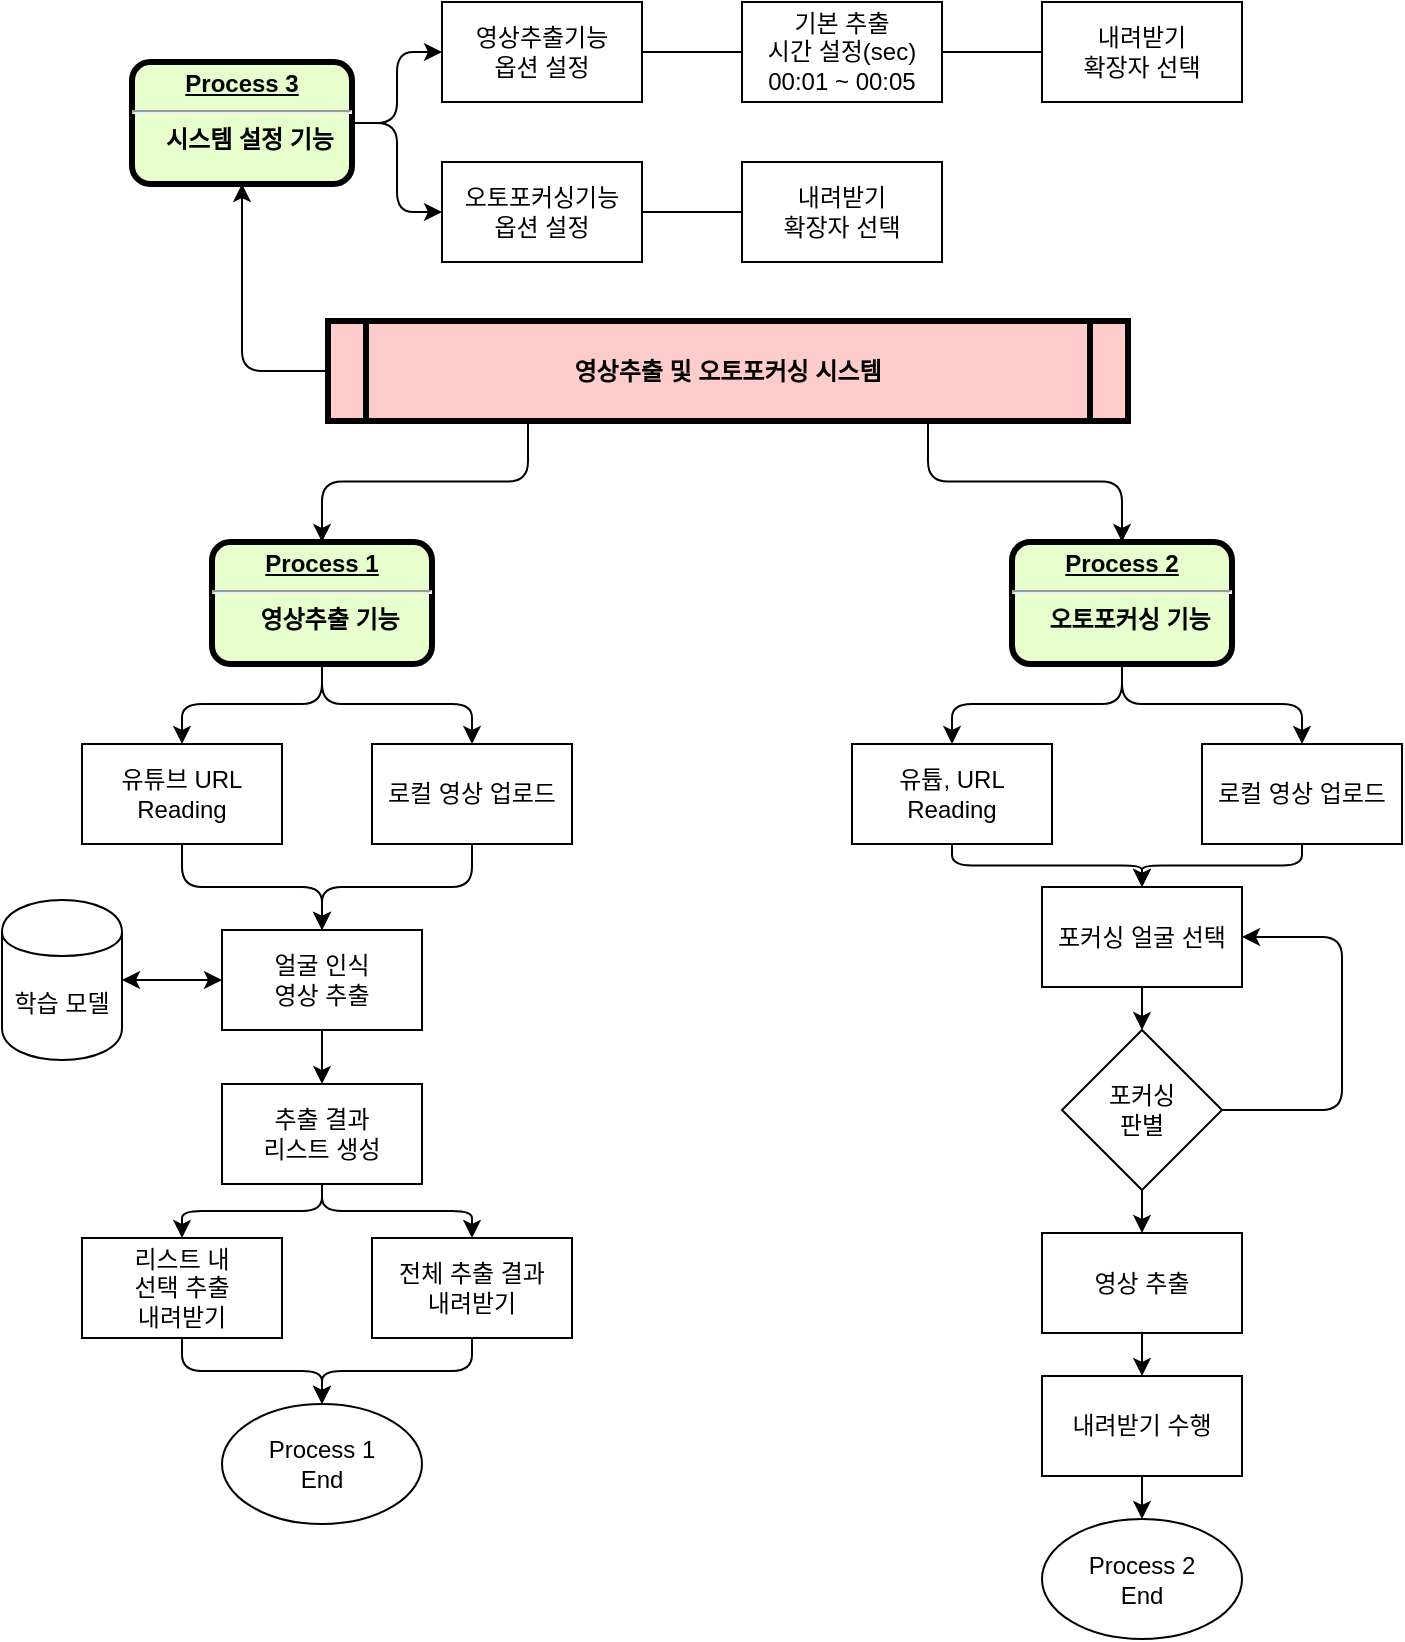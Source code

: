 <mxfile version="11.1.1" type="device"><diagram name="Page-1" id="c7558073-3199-34d8-9f00-42111426c3f3"><mxGraphModel dx="1422" dy="715" grid="1" gridSize="10" guides="1" tooltips="1" connect="1" arrows="1" fold="1" page="1" pageScale="1" pageWidth="826" pageHeight="1169" background="#ffffff" math="0" shadow="0"><root><mxCell id="0"/><mxCell id="1" parent="0"/><mxCell id="5" value="영상추출 및 오토포커싱 시스템" style="shape=process;whiteSpace=wrap;align=center;verticalAlign=middle;size=0.048;fontStyle=1;strokeWidth=3;fillColor=#FFCCCC" parent="1" vertex="1"><mxGeometry x="213.0" y="169.5" width="400" height="50" as="geometry"/></mxCell><mxCell id="9" value="&lt;p style=&quot;margin: 0px ; margin-top: 4px ; text-align: center ; text-decoration: underline&quot;&gt;&lt;strong&gt;&lt;strong&gt;Process&lt;/strong&gt;&amp;nbsp;3&lt;br&gt;&lt;/strong&gt;&lt;/p&gt;&lt;hr&gt;&lt;p style=&quot;margin: 0px ; margin-left: 8px&quot;&gt;시스템 설정 기능&lt;/p&gt;" style="verticalAlign=middle;align=center;overflow=fill;fontSize=12;fontFamily=Helvetica;html=1;rounded=1;fontStyle=1;strokeWidth=3;fillColor=#E6FFCC" parent="1" vertex="1"><mxGeometry x="115" y="40" width="110" height="61" as="geometry"/></mxCell><mxCell id="10" value="&lt;p style=&quot;margin: 0px ; margin-top: 4px ; text-align: center ; text-decoration: underline&quot;&gt;&lt;strong&gt;&lt;strong&gt;Process&lt;/strong&gt;&amp;nbsp;1&lt;br&gt;&lt;/strong&gt;&lt;/p&gt;&lt;hr&gt;&lt;p style=&quot;margin: 0px ; margin-left: 8px&quot;&gt;영상추출 기능&lt;/p&gt;" style="verticalAlign=middle;align=center;overflow=fill;fontSize=12;fontFamily=Helvetica;html=1;rounded=1;fontStyle=1;strokeWidth=3;fillColor=#E6FFCC" parent="1" vertex="1"><mxGeometry x="155" y="280" width="110" height="61" as="geometry"/></mxCell><mxCell id="11" value="&lt;p style=&quot;margin: 0px ; margin-top: 4px ; text-align: center ; text-decoration: underline&quot;&gt;&lt;strong&gt;&lt;strong&gt;Process&lt;/strong&gt;&amp;nbsp;2&lt;br&gt;&lt;/strong&gt;&lt;/p&gt;&lt;hr&gt;&lt;p style=&quot;margin: 0px ; margin-left: 8px&quot;&gt;오토포커싱 기능&lt;/p&gt;" style="verticalAlign=middle;align=center;overflow=fill;fontSize=12;fontFamily=Helvetica;html=1;rounded=1;fontStyle=1;strokeWidth=3;fillColor=#E6FFCC" parent="1" vertex="1"><mxGeometry x="555" y="280" width="110" height="61" as="geometry"/></mxCell><mxCell id="70bpk8IDQeNqIHIq7mE0-98" value="로컬 영상 업로드" style="rounded=0;whiteSpace=wrap;html=1;" vertex="1" parent="1"><mxGeometry x="235" y="381" width="100" height="50" as="geometry"/></mxCell><mxCell id="70bpk8IDQeNqIHIq7mE0-99" value="유튜브 URL&lt;br&gt;Reading" style="rounded=0;whiteSpace=wrap;html=1;" vertex="1" parent="1"><mxGeometry x="90" y="381" width="100" height="50" as="geometry"/></mxCell><mxCell id="70bpk8IDQeNqIHIq7mE0-100" value="" style="endArrow=classic;html=1;exitX=0.5;exitY=1;exitDx=0;exitDy=0;entryX=0.5;entryY=0;entryDx=0;entryDy=0;edgeStyle=orthogonalEdgeStyle;" edge="1" parent="1" source="10" target="70bpk8IDQeNqIHIq7mE0-99"><mxGeometry width="50" height="50" relative="1" as="geometry"><mxPoint x="130" y="501" as="sourcePoint"/><mxPoint x="180" y="451" as="targetPoint"/></mxGeometry></mxCell><mxCell id="70bpk8IDQeNqIHIq7mE0-101" value="" style="endArrow=classic;html=1;exitX=0.5;exitY=1;exitDx=0;exitDy=0;entryX=0.5;entryY=0;entryDx=0;entryDy=0;edgeStyle=orthogonalEdgeStyle;" edge="1" parent="1" source="10" target="70bpk8IDQeNqIHIq7mE0-98"><mxGeometry width="50" height="50" relative="1" as="geometry"><mxPoint x="335" y="351" as="sourcePoint"/><mxPoint x="190" y="391" as="targetPoint"/></mxGeometry></mxCell><mxCell id="70bpk8IDQeNqIHIq7mE0-102" value="얼굴 인식&lt;br&gt;영상 추출" style="rounded=0;whiteSpace=wrap;html=1;" vertex="1" parent="1"><mxGeometry x="160" y="474" width="100" height="50" as="geometry"/></mxCell><mxCell id="70bpk8IDQeNqIHIq7mE0-103" value="학습 모델" style="shape=cylinder;whiteSpace=wrap;html=1;boundedLbl=1;backgroundOutline=1;" vertex="1" parent="1"><mxGeometry x="50" y="459" width="60" height="80" as="geometry"/></mxCell><mxCell id="70bpk8IDQeNqIHIq7mE0-106" value="" style="endArrow=classic;html=1;exitX=0.5;exitY=1;exitDx=0;exitDy=0;entryX=0.5;entryY=0;entryDx=0;entryDy=0;edgeStyle=orthogonalEdgeStyle;" edge="1" parent="1" source="70bpk8IDQeNqIHIq7mE0-99" target="70bpk8IDQeNqIHIq7mE0-102"><mxGeometry width="50" height="50" relative="1" as="geometry"><mxPoint y="591" as="sourcePoint"/><mxPoint x="50" y="541" as="targetPoint"/></mxGeometry></mxCell><mxCell id="70bpk8IDQeNqIHIq7mE0-107" value="" style="endArrow=classic;html=1;exitX=0.5;exitY=1;exitDx=0;exitDy=0;entryX=0.5;entryY=0;entryDx=0;entryDy=0;edgeStyle=orthogonalEdgeStyle;" edge="1" parent="1" source="70bpk8IDQeNqIHIq7mE0-98" target="70bpk8IDQeNqIHIq7mE0-102"><mxGeometry width="50" height="50" relative="1" as="geometry"><mxPoint x="150" y="441" as="sourcePoint"/><mxPoint x="220" y="484" as="targetPoint"/></mxGeometry></mxCell><mxCell id="70bpk8IDQeNqIHIq7mE0-108" value="" style="endArrow=classic;html=1;exitX=1;exitY=0.5;exitDx=0;exitDy=0;entryX=0;entryY=0.5;entryDx=0;entryDy=0;startArrow=classic;startFill=1;" edge="1" parent="1" source="70bpk8IDQeNqIHIq7mE0-103" target="70bpk8IDQeNqIHIq7mE0-102"><mxGeometry width="50" height="50" relative="1" as="geometry"><mxPoint x="-10" y="611" as="sourcePoint"/><mxPoint x="40" y="561" as="targetPoint"/></mxGeometry></mxCell><mxCell id="70bpk8IDQeNqIHIq7mE0-109" value="추출 결과&lt;br&gt;리스트 생성" style="rounded=0;whiteSpace=wrap;html=1;" vertex="1" parent="1"><mxGeometry x="160" y="551" width="100" height="50" as="geometry"/></mxCell><mxCell id="70bpk8IDQeNqIHIq7mE0-110" value="전체 추출 결과&lt;br&gt;내려받기" style="rounded=0;whiteSpace=wrap;html=1;" vertex="1" parent="1"><mxGeometry x="235" y="628" width="100" height="50" as="geometry"/></mxCell><mxCell id="70bpk8IDQeNqIHIq7mE0-111" value="리스트 내&lt;br&gt;선택 추출&lt;br&gt;내려받기" style="rounded=0;whiteSpace=wrap;html=1;" vertex="1" parent="1"><mxGeometry x="90" y="628" width="100" height="50" as="geometry"/></mxCell><mxCell id="70bpk8IDQeNqIHIq7mE0-112" value="" style="endArrow=classic;html=1;exitX=0.5;exitY=1;exitDx=0;exitDy=0;entryX=0.5;entryY=0;entryDx=0;entryDy=0;" edge="1" parent="1" source="70bpk8IDQeNqIHIq7mE0-102" target="70bpk8IDQeNqIHIq7mE0-109"><mxGeometry width="50" height="50" relative="1" as="geometry"><mxPoint x="60" y="509" as="sourcePoint"/><mxPoint x="170" y="509" as="targetPoint"/></mxGeometry></mxCell><mxCell id="70bpk8IDQeNqIHIq7mE0-113" value="" style="endArrow=classic;html=1;exitX=0.5;exitY=1;exitDx=0;exitDy=0;entryX=0.5;entryY=0;entryDx=0;entryDy=0;edgeStyle=orthogonalEdgeStyle;" edge="1" parent="1" source="70bpk8IDQeNqIHIq7mE0-109" target="70bpk8IDQeNqIHIq7mE0-111"><mxGeometry width="50" height="50" relative="1" as="geometry"><mxPoint x="150" y="441" as="sourcePoint"/><mxPoint x="220" y="484" as="targetPoint"/></mxGeometry></mxCell><mxCell id="70bpk8IDQeNqIHIq7mE0-114" value="" style="endArrow=classic;html=1;exitX=0.5;exitY=1;exitDx=0;exitDy=0;entryX=0.5;entryY=0;entryDx=0;entryDy=0;edgeStyle=orthogonalEdgeStyle;" edge="1" parent="1" source="70bpk8IDQeNqIHIq7mE0-109" target="70bpk8IDQeNqIHIq7mE0-110"><mxGeometry width="50" height="50" relative="1" as="geometry"><mxPoint x="220" y="611" as="sourcePoint"/><mxPoint x="150" y="638" as="targetPoint"/></mxGeometry></mxCell><mxCell id="70bpk8IDQeNqIHIq7mE0-115" value="Process 1&lt;br&gt;End" style="ellipse;whiteSpace=wrap;html=1;" vertex="1" parent="1"><mxGeometry x="160" y="711" width="100" height="60" as="geometry"/></mxCell><mxCell id="70bpk8IDQeNqIHIq7mE0-116" value="" style="endArrow=classic;html=1;exitX=0.5;exitY=1;exitDx=0;exitDy=0;entryX=0.5;entryY=0;entryDx=0;entryDy=0;edgeStyle=orthogonalEdgeStyle;" edge="1" parent="1" source="70bpk8IDQeNqIHIq7mE0-111" target="70bpk8IDQeNqIHIq7mE0-115"><mxGeometry width="50" height="50" relative="1" as="geometry"><mxPoint x="220" y="611" as="sourcePoint"/><mxPoint x="150" y="638" as="targetPoint"/></mxGeometry></mxCell><mxCell id="70bpk8IDQeNqIHIq7mE0-117" value="" style="endArrow=classic;html=1;exitX=0.5;exitY=1;exitDx=0;exitDy=0;entryX=0.5;entryY=0;entryDx=0;entryDy=0;edgeStyle=orthogonalEdgeStyle;" edge="1" parent="1" source="70bpk8IDQeNqIHIq7mE0-110" target="70bpk8IDQeNqIHIq7mE0-115"><mxGeometry width="50" height="50" relative="1" as="geometry"><mxPoint x="150" y="688" as="sourcePoint"/><mxPoint x="220" y="721" as="targetPoint"/></mxGeometry></mxCell><mxCell id="70bpk8IDQeNqIHIq7mE0-119" value="기본 추출&lt;br&gt;시간 설정(sec)&lt;br&gt;00:01 ~ 00:05" style="rounded=0;whiteSpace=wrap;html=1;" vertex="1" parent="1"><mxGeometry x="420" y="10" width="100" height="50" as="geometry"/></mxCell><mxCell id="70bpk8IDQeNqIHIq7mE0-120" value="영상추출기능&lt;br&gt;옵션 설정" style="rounded=0;whiteSpace=wrap;html=1;" vertex="1" parent="1"><mxGeometry x="270" y="10" width="100" height="50" as="geometry"/></mxCell><mxCell id="70bpk8IDQeNqIHIq7mE0-121" value="오토포커싱기능&lt;br&gt;옵션 설정" style="rounded=0;whiteSpace=wrap;html=1;" vertex="1" parent="1"><mxGeometry x="270" y="90" width="100" height="50" as="geometry"/></mxCell><mxCell id="70bpk8IDQeNqIHIq7mE0-123" value="" style="endArrow=classic;html=1;exitX=0.25;exitY=1;exitDx=0;exitDy=0;entryX=0.5;entryY=0;entryDx=0;entryDy=0;edgeStyle=orthogonalEdgeStyle;" edge="1" parent="1" source="5" target="10"><mxGeometry width="50" height="50" relative="1" as="geometry"><mxPoint x="200" y="210" as="sourcePoint"/><mxPoint x="275" y="250" as="targetPoint"/></mxGeometry></mxCell><mxCell id="70bpk8IDQeNqIHIq7mE0-124" value="내려받기&lt;br&gt;확장자 선택" style="rounded=0;whiteSpace=wrap;html=1;" vertex="1" parent="1"><mxGeometry x="570" y="10" width="100" height="50" as="geometry"/></mxCell><mxCell id="70bpk8IDQeNqIHIq7mE0-129" value="" style="endArrow=classic;html=1;exitX=0.75;exitY=1;exitDx=0;exitDy=0;entryX=0.5;entryY=0;entryDx=0;entryDy=0;edgeStyle=orthogonalEdgeStyle;" edge="1" parent="1" source="5" target="11"><mxGeometry width="50" height="50" relative="1" as="geometry"><mxPoint x="353" y="230" as="sourcePoint"/><mxPoint x="180" y="252" as="targetPoint"/></mxGeometry></mxCell><mxCell id="70bpk8IDQeNqIHIq7mE0-130" value="" style="endArrow=none;html=1;entryX=0;entryY=0.5;entryDx=0;entryDy=0;exitX=1;exitY=0.5;exitDx=0;exitDy=0;" edge="1" parent="1" source="70bpk8IDQeNqIHIq7mE0-119" target="70bpk8IDQeNqIHIq7mE0-124"><mxGeometry width="50" height="50" relative="1" as="geometry"><mxPoint x="480" y="138" as="sourcePoint"/><mxPoint x="530" y="88" as="targetPoint"/></mxGeometry></mxCell><mxCell id="70bpk8IDQeNqIHIq7mE0-131" value="" style="endArrow=none;html=1;entryX=0;entryY=0.5;entryDx=0;entryDy=0;exitX=1;exitY=0.5;exitDx=0;exitDy=0;" edge="1" parent="1" source="70bpk8IDQeNqIHIq7mE0-120" target="70bpk8IDQeNqIHIq7mE0-119"><mxGeometry width="50" height="50" relative="1" as="geometry"><mxPoint x="530" y="45" as="sourcePoint"/><mxPoint x="580" y="45" as="targetPoint"/></mxGeometry></mxCell><mxCell id="70bpk8IDQeNqIHIq7mE0-132" value="" style="endArrow=classic;html=1;exitX=1;exitY=0.5;exitDx=0;exitDy=0;entryX=0;entryY=0.5;entryDx=0;entryDy=0;edgeStyle=orthogonalEdgeStyle;" edge="1" parent="1" source="9" target="70bpk8IDQeNqIHIq7mE0-120"><mxGeometry width="50" height="50" relative="1" as="geometry"><mxPoint x="323" y="230" as="sourcePoint"/><mxPoint x="180" y="252" as="targetPoint"/></mxGeometry></mxCell><mxCell id="70bpk8IDQeNqIHIq7mE0-133" value="" style="endArrow=classic;html=1;exitX=1;exitY=0.5;exitDx=0;exitDy=0;entryX=0;entryY=0.5;entryDx=0;entryDy=0;edgeStyle=orthogonalEdgeStyle;" edge="1" parent="1" source="9" target="70bpk8IDQeNqIHIq7mE0-121"><mxGeometry width="50" height="50" relative="1" as="geometry"><mxPoint x="235" y="81" as="sourcePoint"/><mxPoint x="280" y="45" as="targetPoint"/></mxGeometry></mxCell><mxCell id="70bpk8IDQeNqIHIq7mE0-134" value="" style="endArrow=classic;html=1;exitX=0;exitY=0.5;exitDx=0;exitDy=0;entryX=0.5;entryY=1;entryDx=0;entryDy=0;edgeStyle=orthogonalEdgeStyle;" edge="1" parent="1" source="5" target="9"><mxGeometry width="50" height="50" relative="1" as="geometry"><mxPoint x="235" y="81" as="sourcePoint"/><mxPoint x="280" y="125" as="targetPoint"/></mxGeometry></mxCell><mxCell id="70bpk8IDQeNqIHIq7mE0-135" value="내려받기&lt;br&gt;확장자 선택" style="rounded=0;whiteSpace=wrap;html=1;" vertex="1" parent="1"><mxGeometry x="420" y="90" width="100" height="50" as="geometry"/></mxCell><mxCell id="70bpk8IDQeNqIHIq7mE0-136" value="" style="endArrow=none;html=1;entryX=0;entryY=0.5;entryDx=0;entryDy=0;exitX=1;exitY=0.5;exitDx=0;exitDy=0;" edge="1" parent="1" source="70bpk8IDQeNqIHIq7mE0-121" target="70bpk8IDQeNqIHIq7mE0-135"><mxGeometry width="50" height="50" relative="1" as="geometry"><mxPoint x="380" y="45" as="sourcePoint"/><mxPoint x="430" y="45" as="targetPoint"/></mxGeometry></mxCell><mxCell id="70bpk8IDQeNqIHIq7mE0-137" value="유튭, URL&lt;br&gt;Reading" style="rounded=0;whiteSpace=wrap;html=1;" vertex="1" parent="1"><mxGeometry x="475" y="381" width="100" height="50" as="geometry"/></mxCell><mxCell id="70bpk8IDQeNqIHIq7mE0-138" value="로컬 영상 업로드" style="rounded=0;whiteSpace=wrap;html=1;" vertex="1" parent="1"><mxGeometry x="650" y="381" width="100" height="50" as="geometry"/></mxCell><mxCell id="70bpk8IDQeNqIHIq7mE0-141" value="포커싱 얼굴 선택" style="rounded=0;whiteSpace=wrap;html=1;" vertex="1" parent="1"><mxGeometry x="570" y="452.5" width="100" height="50" as="geometry"/></mxCell><mxCell id="70bpk8IDQeNqIHIq7mE0-144" value="포커싱&lt;br&gt;판별" style="rhombus;whiteSpace=wrap;html=1;" vertex="1" parent="1"><mxGeometry x="580" y="524" width="80" height="80" as="geometry"/></mxCell><mxCell id="70bpk8IDQeNqIHIq7mE0-145" value="영상 추출" style="rounded=0;whiteSpace=wrap;html=1;" vertex="1" parent="1"><mxGeometry x="570" y="625.5" width="100" height="50" as="geometry"/></mxCell><mxCell id="70bpk8IDQeNqIHIq7mE0-146" value="내려받기 수행" style="rounded=0;whiteSpace=wrap;html=1;" vertex="1" parent="1"><mxGeometry x="570" y="697" width="100" height="50" as="geometry"/></mxCell><mxCell id="70bpk8IDQeNqIHIq7mE0-147" value="Process 2&lt;br&gt;End" style="ellipse;whiteSpace=wrap;html=1;" vertex="1" parent="1"><mxGeometry x="570" y="768.5" width="100" height="60" as="geometry"/></mxCell><mxCell id="70bpk8IDQeNqIHIq7mE0-148" value="" style="endArrow=classic;html=1;exitX=0.5;exitY=1;exitDx=0;exitDy=0;entryX=0.5;entryY=0;entryDx=0;entryDy=0;edgeStyle=orthogonalEdgeStyle;" edge="1" parent="1" source="11" target="70bpk8IDQeNqIHIq7mE0-137"><mxGeometry width="50" height="50" relative="1" as="geometry"><mxPoint x="220" y="351" as="sourcePoint"/><mxPoint x="295" y="391" as="targetPoint"/></mxGeometry></mxCell><mxCell id="70bpk8IDQeNqIHIq7mE0-149" value="" style="endArrow=classic;html=1;exitX=0.5;exitY=1;exitDx=0;exitDy=0;entryX=0.5;entryY=0;entryDx=0;entryDy=0;edgeStyle=orthogonalEdgeStyle;" edge="1" parent="1" source="11" target="70bpk8IDQeNqIHIq7mE0-138"><mxGeometry width="50" height="50" relative="1" as="geometry"><mxPoint x="620" y="351" as="sourcePoint"/><mxPoint x="535" y="391" as="targetPoint"/></mxGeometry></mxCell><mxCell id="70bpk8IDQeNqIHIq7mE0-150" value="" style="endArrow=classic;html=1;exitX=0.5;exitY=1;exitDx=0;exitDy=0;entryX=0.5;entryY=0;entryDx=0;entryDy=0;edgeStyle=orthogonalEdgeStyle;" edge="1" parent="1" source="70bpk8IDQeNqIHIq7mE0-138" target="70bpk8IDQeNqIHIq7mE0-141"><mxGeometry width="50" height="50" relative="1" as="geometry"><mxPoint x="620" y="351" as="sourcePoint"/><mxPoint x="710" y="391" as="targetPoint"/></mxGeometry></mxCell><mxCell id="70bpk8IDQeNqIHIq7mE0-151" value="" style="endArrow=classic;html=1;exitX=0.5;exitY=1;exitDx=0;exitDy=0;entryX=0.5;entryY=0;entryDx=0;entryDy=0;edgeStyle=orthogonalEdgeStyle;" edge="1" parent="1" source="70bpk8IDQeNqIHIq7mE0-137" target="70bpk8IDQeNqIHIq7mE0-141"><mxGeometry width="50" height="50" relative="1" as="geometry"><mxPoint x="710" y="441" as="sourcePoint"/><mxPoint x="630" y="463" as="targetPoint"/></mxGeometry></mxCell><mxCell id="70bpk8IDQeNqIHIq7mE0-152" value="" style="endArrow=classic;html=1;exitX=0.5;exitY=1;exitDx=0;exitDy=0;entryX=0.5;entryY=0;entryDx=0;entryDy=0;" edge="1" parent="1" source="70bpk8IDQeNqIHIq7mE0-141" target="70bpk8IDQeNqIHIq7mE0-144"><mxGeometry width="50" height="50" relative="1" as="geometry"><mxPoint x="220" y="534" as="sourcePoint"/><mxPoint x="620" y="524" as="targetPoint"/></mxGeometry></mxCell><mxCell id="70bpk8IDQeNqIHIq7mE0-154" value="" style="endArrow=classic;html=1;exitX=0.5;exitY=1;exitDx=0;exitDy=0;entryX=0.5;entryY=0;entryDx=0;entryDy=0;" edge="1" parent="1" source="70bpk8IDQeNqIHIq7mE0-144" target="70bpk8IDQeNqIHIq7mE0-145"><mxGeometry width="50" height="50" relative="1" as="geometry"><mxPoint x="630" y="512.5" as="sourcePoint"/><mxPoint x="630" y="534" as="targetPoint"/></mxGeometry></mxCell><mxCell id="70bpk8IDQeNqIHIq7mE0-155" value="" style="endArrow=classic;html=1;exitX=0.5;exitY=1;exitDx=0;exitDy=0;entryX=0.5;entryY=0;entryDx=0;entryDy=0;" edge="1" parent="1" source="70bpk8IDQeNqIHIq7mE0-145" target="70bpk8IDQeNqIHIq7mE0-146"><mxGeometry width="50" height="50" relative="1" as="geometry"><mxPoint x="630" y="614" as="sourcePoint"/><mxPoint x="630" y="635.5" as="targetPoint"/></mxGeometry></mxCell><mxCell id="70bpk8IDQeNqIHIq7mE0-156" value="" style="endArrow=classic;html=1;exitX=0.5;exitY=1;exitDx=0;exitDy=0;entryX=0.5;entryY=0;entryDx=0;entryDy=0;" edge="1" parent="1" source="70bpk8IDQeNqIHIq7mE0-146" target="70bpk8IDQeNqIHIq7mE0-147"><mxGeometry width="50" height="50" relative="1" as="geometry"><mxPoint x="630" y="685.5" as="sourcePoint"/><mxPoint x="630" y="707" as="targetPoint"/></mxGeometry></mxCell><mxCell id="70bpk8IDQeNqIHIq7mE0-160" value="" style="endArrow=classic;html=1;exitX=1;exitY=0.5;exitDx=0;exitDy=0;entryX=1;entryY=0.5;entryDx=0;entryDy=0;edgeStyle=orthogonalEdgeStyle;" edge="1" parent="1" source="70bpk8IDQeNqIHIq7mE0-144" target="70bpk8IDQeNqIHIq7mE0-141"><mxGeometry width="50" height="50" relative="1" as="geometry"><mxPoint x="710" y="441" as="sourcePoint"/><mxPoint x="630" y="463" as="targetPoint"/><Array as="points"><mxPoint x="720" y="564"/><mxPoint x="720" y="478"/></Array></mxGeometry></mxCell></root></mxGraphModel></diagram></mxfile>
